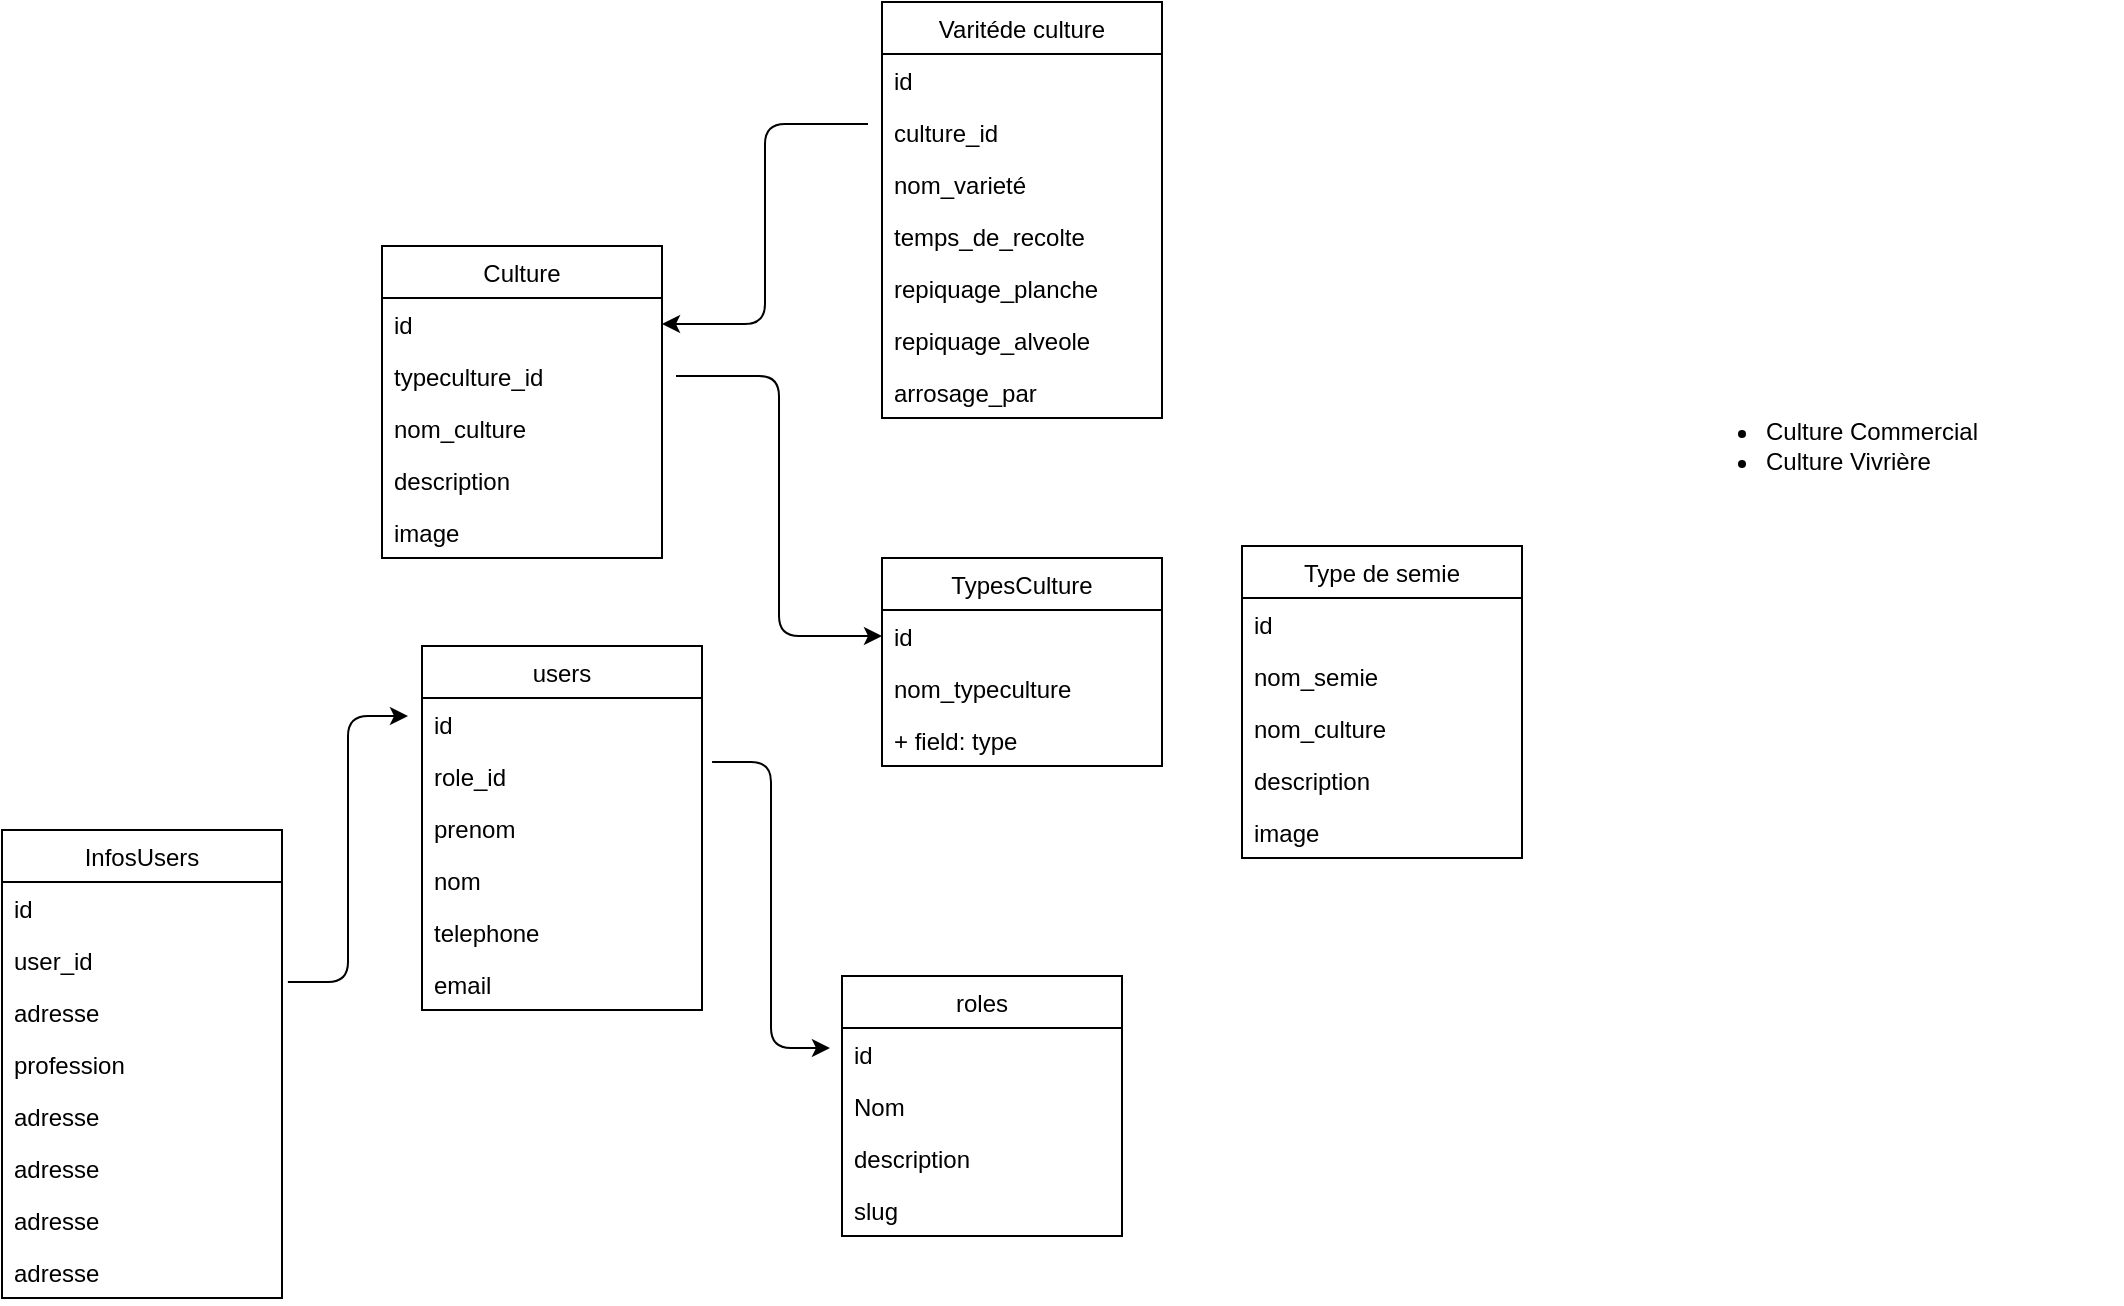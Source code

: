 <mxfile>
    <diagram id="w3iaOW1AlEfcIk43k_Ay" name="Main">
        <mxGraphModel dx="883" dy="1782" grid="1" gridSize="10" guides="1" tooltips="1" connect="1" arrows="1" fold="1" page="1" pageScale="1" pageWidth="827" pageHeight="1169" math="0" shadow="0">
            <root>
                <mxCell id="0"/>
                <mxCell id="1" parent="0"/>
                <mxCell id="Z-pCgz19GPi8UQK0mbj4-1" value="users" style="swimlane;fontStyle=0;childLayout=stackLayout;horizontal=1;startSize=26;fillColor=none;horizontalStack=0;resizeParent=1;resizeParentMax=0;resizeLast=0;collapsible=1;marginBottom=0;" parent="1" vertex="1">
                    <mxGeometry x="230" y="290" width="140" height="182" as="geometry"/>
                </mxCell>
                <mxCell id="Z-pCgz19GPi8UQK0mbj4-2" value="id" style="text;strokeColor=none;fillColor=none;align=left;verticalAlign=top;spacingLeft=4;spacingRight=4;overflow=hidden;rotatable=0;points=[[0,0.5],[1,0.5]];portConstraint=eastwest;" parent="Z-pCgz19GPi8UQK0mbj4-1" vertex="1">
                    <mxGeometry y="26" width="140" height="26" as="geometry"/>
                </mxCell>
                <mxCell id="Z-pCgz19GPi8UQK0mbj4-17" value="role_id" style="text;strokeColor=none;fillColor=none;align=left;verticalAlign=top;spacingLeft=4;spacingRight=4;overflow=hidden;rotatable=0;points=[[0,0.5],[1,0.5]];portConstraint=eastwest;" parent="Z-pCgz19GPi8UQK0mbj4-1" vertex="1">
                    <mxGeometry y="52" width="140" height="26" as="geometry"/>
                </mxCell>
                <mxCell id="Z-pCgz19GPi8UQK0mbj4-3" value="prenom" style="text;strokeColor=none;fillColor=none;align=left;verticalAlign=top;spacingLeft=4;spacingRight=4;overflow=hidden;rotatable=0;points=[[0,0.5],[1,0.5]];portConstraint=eastwest;" parent="Z-pCgz19GPi8UQK0mbj4-1" vertex="1">
                    <mxGeometry y="78" width="140" height="26" as="geometry"/>
                </mxCell>
                <mxCell id="Z-pCgz19GPi8UQK0mbj4-4" value="nom" style="text;strokeColor=none;fillColor=none;align=left;verticalAlign=top;spacingLeft=4;spacingRight=4;overflow=hidden;rotatable=0;points=[[0,0.5],[1,0.5]];portConstraint=eastwest;" parent="Z-pCgz19GPi8UQK0mbj4-1" vertex="1">
                    <mxGeometry y="104" width="140" height="26" as="geometry"/>
                </mxCell>
                <mxCell id="Z-pCgz19GPi8UQK0mbj4-5" value="telephone" style="text;strokeColor=none;fillColor=none;align=left;verticalAlign=top;spacingLeft=4;spacingRight=4;overflow=hidden;rotatable=0;points=[[0,0.5],[1,0.5]];portConstraint=eastwest;" parent="Z-pCgz19GPi8UQK0mbj4-1" vertex="1">
                    <mxGeometry y="130" width="140" height="26" as="geometry"/>
                </mxCell>
                <mxCell id="Z-pCgz19GPi8UQK0mbj4-11" value="email" style="text;strokeColor=none;fillColor=none;align=left;verticalAlign=top;spacingLeft=4;spacingRight=4;overflow=hidden;rotatable=0;points=[[0,0.5],[1,0.5]];portConstraint=eastwest;" parent="Z-pCgz19GPi8UQK0mbj4-1" vertex="1">
                    <mxGeometry y="156" width="140" height="26" as="geometry"/>
                </mxCell>
                <mxCell id="Z-pCgz19GPi8UQK0mbj4-12" value="roles" style="swimlane;fontStyle=0;childLayout=stackLayout;horizontal=1;startSize=26;fillColor=none;horizontalStack=0;resizeParent=1;resizeParentMax=0;resizeLast=0;collapsible=1;marginBottom=0;" parent="1" vertex="1">
                    <mxGeometry x="440" y="455" width="140" height="130" as="geometry"/>
                </mxCell>
                <mxCell id="Z-pCgz19GPi8UQK0mbj4-13" value="id" style="text;strokeColor=none;fillColor=none;align=left;verticalAlign=top;spacingLeft=4;spacingRight=4;overflow=hidden;rotatable=0;points=[[0,0.5],[1,0.5]];portConstraint=eastwest;" parent="Z-pCgz19GPi8UQK0mbj4-12" vertex="1">
                    <mxGeometry y="26" width="140" height="26" as="geometry"/>
                </mxCell>
                <mxCell id="3" value="Nom" style="text;strokeColor=none;fillColor=none;align=left;verticalAlign=top;spacingLeft=4;spacingRight=4;overflow=hidden;rotatable=0;points=[[0,0.5],[1,0.5]];portConstraint=eastwest;" vertex="1" parent="Z-pCgz19GPi8UQK0mbj4-12">
                    <mxGeometry y="52" width="140" height="26" as="geometry"/>
                </mxCell>
                <mxCell id="Z-pCgz19GPi8UQK0mbj4-15" value="description" style="text;strokeColor=none;fillColor=none;align=left;verticalAlign=top;spacingLeft=4;spacingRight=4;overflow=hidden;rotatable=0;points=[[0,0.5],[1,0.5]];portConstraint=eastwest;" parent="Z-pCgz19GPi8UQK0mbj4-12" vertex="1">
                    <mxGeometry y="78" width="140" height="26" as="geometry"/>
                </mxCell>
                <mxCell id="Z-pCgz19GPi8UQK0mbj4-14" value="slug" style="text;strokeColor=none;fillColor=none;align=left;verticalAlign=top;spacingLeft=4;spacingRight=4;overflow=hidden;rotatable=0;points=[[0,0.5],[1,0.5]];portConstraint=eastwest;" parent="Z-pCgz19GPi8UQK0mbj4-12" vertex="1">
                    <mxGeometry y="104" width="140" height="26" as="geometry"/>
                </mxCell>
                <mxCell id="Z-pCgz19GPi8UQK0mbj4-18" value="InfosUsers" style="swimlane;fontStyle=0;childLayout=stackLayout;horizontal=1;startSize=26;fillColor=none;horizontalStack=0;resizeParent=1;resizeParentMax=0;resizeLast=0;collapsible=1;marginBottom=0;" parent="1" vertex="1">
                    <mxGeometry x="20" y="382" width="140" height="234" as="geometry"/>
                </mxCell>
                <mxCell id="Z-pCgz19GPi8UQK0mbj4-19" value="id" style="text;strokeColor=none;fillColor=none;align=left;verticalAlign=top;spacingLeft=4;spacingRight=4;overflow=hidden;rotatable=0;points=[[0,0.5],[1,0.5]];portConstraint=eastwest;" parent="Z-pCgz19GPi8UQK0mbj4-18" vertex="1">
                    <mxGeometry y="26" width="140" height="26" as="geometry"/>
                </mxCell>
                <mxCell id="Z-pCgz19GPi8UQK0mbj4-20" value="user_id" style="text;strokeColor=none;fillColor=none;align=left;verticalAlign=top;spacingLeft=4;spacingRight=4;overflow=hidden;rotatable=0;points=[[0,0.5],[1,0.5]];portConstraint=eastwest;" parent="Z-pCgz19GPi8UQK0mbj4-18" vertex="1">
                    <mxGeometry y="52" width="140" height="26" as="geometry"/>
                </mxCell>
                <mxCell id="Z-pCgz19GPi8UQK0mbj4-21" value="adresse" style="text;strokeColor=none;fillColor=none;align=left;verticalAlign=top;spacingLeft=4;spacingRight=4;overflow=hidden;rotatable=0;points=[[0,0.5],[1,0.5]];portConstraint=eastwest;" parent="Z-pCgz19GPi8UQK0mbj4-18" vertex="1">
                    <mxGeometry y="78" width="140" height="26" as="geometry"/>
                </mxCell>
                <mxCell id="Z-pCgz19GPi8UQK0mbj4-34" value="profession" style="text;strokeColor=none;fillColor=none;align=left;verticalAlign=top;spacingLeft=4;spacingRight=4;overflow=hidden;rotatable=0;points=[[0,0.5],[1,0.5]];portConstraint=eastwest;" parent="Z-pCgz19GPi8UQK0mbj4-18" vertex="1">
                    <mxGeometry y="104" width="140" height="26" as="geometry"/>
                </mxCell>
                <mxCell id="Z-pCgz19GPi8UQK0mbj4-35" value="adresse" style="text;strokeColor=none;fillColor=none;align=left;verticalAlign=top;spacingLeft=4;spacingRight=4;overflow=hidden;rotatable=0;points=[[0,0.5],[1,0.5]];portConstraint=eastwest;" parent="Z-pCgz19GPi8UQK0mbj4-18" vertex="1">
                    <mxGeometry y="130" width="140" height="26" as="geometry"/>
                </mxCell>
                <mxCell id="Z-pCgz19GPi8UQK0mbj4-36" value="adresse" style="text;strokeColor=none;fillColor=none;align=left;verticalAlign=top;spacingLeft=4;spacingRight=4;overflow=hidden;rotatable=0;points=[[0,0.5],[1,0.5]];portConstraint=eastwest;" parent="Z-pCgz19GPi8UQK0mbj4-18" vertex="1">
                    <mxGeometry y="156" width="140" height="26" as="geometry"/>
                </mxCell>
                <mxCell id="Z-pCgz19GPi8UQK0mbj4-37" value="adresse" style="text;strokeColor=none;fillColor=none;align=left;verticalAlign=top;spacingLeft=4;spacingRight=4;overflow=hidden;rotatable=0;points=[[0,0.5],[1,0.5]];portConstraint=eastwest;" parent="Z-pCgz19GPi8UQK0mbj4-18" vertex="1">
                    <mxGeometry y="182" width="140" height="26" as="geometry"/>
                </mxCell>
                <mxCell id="Z-pCgz19GPi8UQK0mbj4-38" value="adresse" style="text;strokeColor=none;fillColor=none;align=left;verticalAlign=top;spacingLeft=4;spacingRight=4;overflow=hidden;rotatable=0;points=[[0,0.5],[1,0.5]];portConstraint=eastwest;" parent="Z-pCgz19GPi8UQK0mbj4-18" vertex="1">
                    <mxGeometry y="208" width="140" height="26" as="geometry"/>
                </mxCell>
                <mxCell id="Z-pCgz19GPi8UQK0mbj4-41" value="Varitéde culture" style="swimlane;fontStyle=0;childLayout=stackLayout;horizontal=1;startSize=26;fillColor=none;horizontalStack=0;resizeParent=1;resizeParentMax=0;resizeLast=0;collapsible=1;marginBottom=0;" parent="1" vertex="1">
                    <mxGeometry x="460" y="-32" width="140" height="208" as="geometry"/>
                </mxCell>
                <mxCell id="Z-pCgz19GPi8UQK0mbj4-42" value="id" style="text;strokeColor=none;fillColor=none;align=left;verticalAlign=top;spacingLeft=4;spacingRight=4;overflow=hidden;rotatable=0;points=[[0,0.5],[1,0.5]];portConstraint=eastwest;" parent="Z-pCgz19GPi8UQK0mbj4-41" vertex="1">
                    <mxGeometry y="26" width="140" height="26" as="geometry"/>
                </mxCell>
                <mxCell id="Z-pCgz19GPi8UQK0mbj4-43" value="culture_id" style="text;strokeColor=none;fillColor=none;align=left;verticalAlign=top;spacingLeft=4;spacingRight=4;overflow=hidden;rotatable=0;points=[[0,0.5],[1,0.5]];portConstraint=eastwest;" parent="Z-pCgz19GPi8UQK0mbj4-41" vertex="1">
                    <mxGeometry y="52" width="140" height="26" as="geometry"/>
                </mxCell>
                <mxCell id="Z-pCgz19GPi8UQK0mbj4-44" value="nom_varieté" style="text;strokeColor=none;fillColor=none;align=left;verticalAlign=top;spacingLeft=4;spacingRight=4;overflow=hidden;rotatable=0;points=[[0,0.5],[1,0.5]];portConstraint=eastwest;" parent="Z-pCgz19GPi8UQK0mbj4-41" vertex="1">
                    <mxGeometry y="78" width="140" height="26" as="geometry"/>
                </mxCell>
                <mxCell id="13" value="temps_de_recolte" style="text;strokeColor=none;fillColor=none;align=left;verticalAlign=top;spacingLeft=4;spacingRight=4;overflow=hidden;rotatable=0;points=[[0,0.5],[1,0.5]];portConstraint=eastwest;" vertex="1" parent="Z-pCgz19GPi8UQK0mbj4-41">
                    <mxGeometry y="104" width="140" height="26" as="geometry"/>
                </mxCell>
                <mxCell id="14" value="repiquage_planche" style="text;strokeColor=none;fillColor=none;align=left;verticalAlign=top;spacingLeft=4;spacingRight=4;overflow=hidden;rotatable=0;points=[[0,0.5],[1,0.5]];portConstraint=eastwest;" vertex="1" parent="Z-pCgz19GPi8UQK0mbj4-41">
                    <mxGeometry y="130" width="140" height="26" as="geometry"/>
                </mxCell>
                <mxCell id="15" value="repiquage_alveole" style="text;strokeColor=none;fillColor=none;align=left;verticalAlign=top;spacingLeft=4;spacingRight=4;overflow=hidden;rotatable=0;points=[[0,0.5],[1,0.5]];portConstraint=eastwest;" vertex="1" parent="Z-pCgz19GPi8UQK0mbj4-41">
                    <mxGeometry y="156" width="140" height="26" as="geometry"/>
                </mxCell>
                <mxCell id="16" value="arrosage_par" style="text;strokeColor=none;fillColor=none;align=left;verticalAlign=top;spacingLeft=4;spacingRight=4;overflow=hidden;rotatable=0;points=[[0,0.5],[1,0.5]];portConstraint=eastwest;" vertex="1" parent="Z-pCgz19GPi8UQK0mbj4-41">
                    <mxGeometry y="182" width="140" height="26" as="geometry"/>
                </mxCell>
                <mxCell id="Z-pCgz19GPi8UQK0mbj4-45" value="TypesCulture" style="swimlane;fontStyle=0;childLayout=stackLayout;horizontal=1;startSize=26;fillColor=none;horizontalStack=0;resizeParent=1;resizeParentMax=0;resizeLast=0;collapsible=1;marginBottom=0;" parent="1" vertex="1">
                    <mxGeometry x="460" y="246" width="140" height="104" as="geometry"/>
                </mxCell>
                <mxCell id="Z-pCgz19GPi8UQK0mbj4-46" value="id" style="text;strokeColor=none;fillColor=none;align=left;verticalAlign=top;spacingLeft=4;spacingRight=4;overflow=hidden;rotatable=0;points=[[0,0.5],[1,0.5]];portConstraint=eastwest;" parent="Z-pCgz19GPi8UQK0mbj4-45" vertex="1">
                    <mxGeometry y="26" width="140" height="26" as="geometry"/>
                </mxCell>
                <mxCell id="Z-pCgz19GPi8UQK0mbj4-47" value="nom_typeculture" style="text;strokeColor=none;fillColor=none;align=left;verticalAlign=top;spacingLeft=4;spacingRight=4;overflow=hidden;rotatable=0;points=[[0,0.5],[1,0.5]];portConstraint=eastwest;" parent="Z-pCgz19GPi8UQK0mbj4-45" vertex="1">
                    <mxGeometry y="52" width="140" height="26" as="geometry"/>
                </mxCell>
                <mxCell id="Z-pCgz19GPi8UQK0mbj4-48" value="+ field: type" style="text;strokeColor=none;fillColor=none;align=left;verticalAlign=top;spacingLeft=4;spacingRight=4;overflow=hidden;rotatable=0;points=[[0,0.5],[1,0.5]];portConstraint=eastwest;" parent="Z-pCgz19GPi8UQK0mbj4-45" vertex="1">
                    <mxGeometry y="78" width="140" height="26" as="geometry"/>
                </mxCell>
                <mxCell id="Z-pCgz19GPi8UQK0mbj4-49" value="" style="edgeStyle=elbowEdgeStyle;elbow=horizontal;endArrow=classic;html=1;entryX=0;entryY=0.5;entryDx=0;entryDy=0;exitX=1.05;exitY=0.5;exitDx=0;exitDy=0;exitPerimeter=0;" parent="1" target="Z-pCgz19GPi8UQK0mbj4-46" edge="1" source="Z-pCgz19GPi8UQK0mbj4-54">
                    <mxGeometry width="50" height="50" relative="1" as="geometry">
                        <mxPoint x="530" y="200" as="sourcePoint"/>
                        <mxPoint x="520" y="150" as="targetPoint"/>
                    </mxGeometry>
                </mxCell>
                <mxCell id="Z-pCgz19GPi8UQK0mbj4-50" value="&lt;ul&gt;&lt;li&gt;&lt;span&gt;Culture Commercial&amp;nbsp;&lt;/span&gt;&lt;br&gt;&lt;/li&gt;&lt;li&gt;Culture Vivrière&lt;/li&gt;&lt;/ul&gt;" style="text;strokeColor=none;fillColor=none;html=1;whiteSpace=wrap;verticalAlign=middle;overflow=hidden;" parent="1" vertex="1">
                    <mxGeometry x="860" y="150" width="220" height="80" as="geometry"/>
                </mxCell>
                <mxCell id="Z-pCgz19GPi8UQK0mbj4-51" value="Culture" style="swimlane;fontStyle=0;childLayout=stackLayout;horizontal=1;startSize=26;fillColor=none;horizontalStack=0;resizeParent=1;resizeParentMax=0;resizeLast=0;collapsible=1;marginBottom=0;" parent="1" vertex="1">
                    <mxGeometry x="210" y="90" width="140" height="156" as="geometry"/>
                </mxCell>
                <mxCell id="Z-pCgz19GPi8UQK0mbj4-52" value="id" style="text;strokeColor=none;fillColor=none;align=left;verticalAlign=top;spacingLeft=4;spacingRight=4;overflow=hidden;rotatable=0;points=[[0,0.5],[1,0.5]];portConstraint=eastwest;" parent="Z-pCgz19GPi8UQK0mbj4-51" vertex="1">
                    <mxGeometry y="26" width="140" height="26" as="geometry"/>
                </mxCell>
                <mxCell id="Z-pCgz19GPi8UQK0mbj4-54" value="typeculture_id" style="text;strokeColor=none;fillColor=none;align=left;verticalAlign=top;spacingLeft=4;spacingRight=4;overflow=hidden;rotatable=0;points=[[0,0.5],[1,0.5]];portConstraint=eastwest;" parent="Z-pCgz19GPi8UQK0mbj4-51" vertex="1">
                    <mxGeometry y="52" width="140" height="26" as="geometry"/>
                </mxCell>
                <mxCell id="Z-pCgz19GPi8UQK0mbj4-53" value="nom_culture" style="text;strokeColor=none;fillColor=none;align=left;verticalAlign=top;spacingLeft=4;spacingRight=4;overflow=hidden;rotatable=0;points=[[0,0.5],[1,0.5]];portConstraint=eastwest;" parent="Z-pCgz19GPi8UQK0mbj4-51" vertex="1">
                    <mxGeometry y="78" width="140" height="26" as="geometry"/>
                </mxCell>
                <mxCell id="5" value="description" style="text;strokeColor=none;fillColor=none;align=left;verticalAlign=top;spacingLeft=4;spacingRight=4;overflow=hidden;rotatable=0;points=[[0,0.5],[1,0.5]];portConstraint=eastwest;" vertex="1" parent="Z-pCgz19GPi8UQK0mbj4-51">
                    <mxGeometry y="104" width="140" height="26" as="geometry"/>
                </mxCell>
                <mxCell id="6" value="image" style="text;strokeColor=none;fillColor=none;align=left;verticalAlign=top;spacingLeft=4;spacingRight=4;overflow=hidden;rotatable=0;points=[[0,0.5],[1,0.5]];portConstraint=eastwest;" vertex="1" parent="Z-pCgz19GPi8UQK0mbj4-51">
                    <mxGeometry y="130" width="140" height="26" as="geometry"/>
                </mxCell>
                <mxCell id="Z-pCgz19GPi8UQK0mbj4-55" value="" style="edgeStyle=elbowEdgeStyle;elbow=horizontal;endArrow=classic;html=1;exitX=-0.05;exitY=0.346;exitDx=0;exitDy=0;exitPerimeter=0;entryX=1;entryY=0.5;entryDx=0;entryDy=0;" parent="1" source="Z-pCgz19GPi8UQK0mbj4-43" target="Z-pCgz19GPi8UQK0mbj4-52" edge="1">
                    <mxGeometry width="50" height="50" relative="1" as="geometry">
                        <mxPoint x="580" y="160" as="sourcePoint"/>
                        <mxPoint x="600" y="220" as="targetPoint"/>
                    </mxGeometry>
                </mxCell>
                <mxCell id="2" value="" style="edgeStyle=elbowEdgeStyle;elbow=horizontal;endArrow=classic;html=1;entryX=-0.05;entryY=0.346;entryDx=0;entryDy=0;entryPerimeter=0;exitX=1.021;exitY=0.923;exitDx=0;exitDy=0;exitPerimeter=0;" edge="1" parent="1" source="Z-pCgz19GPi8UQK0mbj4-20" target="Z-pCgz19GPi8UQK0mbj4-2">
                    <mxGeometry width="50" height="50" relative="1" as="geometry">
                        <mxPoint x="80" y="397" as="sourcePoint"/>
                        <mxPoint x="270" y="307" as="targetPoint"/>
                    </mxGeometry>
                </mxCell>
                <mxCell id="4" value="" style="edgeStyle=elbowEdgeStyle;elbow=horizontal;endArrow=classic;html=1;exitX=1.036;exitY=0.231;exitDx=0;exitDy=0;exitPerimeter=0;entryX=-0.043;entryY=0.385;entryDx=0;entryDy=0;entryPerimeter=0;" edge="1" parent="1" source="Z-pCgz19GPi8UQK0mbj4-17" target="Z-pCgz19GPi8UQK0mbj4-13">
                    <mxGeometry width="50" height="50" relative="1" as="geometry">
                        <mxPoint x="370" y="340" as="sourcePoint"/>
                        <mxPoint x="420" y="290" as="targetPoint"/>
                    </mxGeometry>
                </mxCell>
                <mxCell id="7" value="Type de semie" style="swimlane;fontStyle=0;childLayout=stackLayout;horizontal=1;startSize=26;fillColor=none;horizontalStack=0;resizeParent=1;resizeParentMax=0;resizeLast=0;collapsible=1;marginBottom=0;" vertex="1" parent="1">
                    <mxGeometry x="640" y="240" width="140" height="156" as="geometry"/>
                </mxCell>
                <mxCell id="8" value="id" style="text;strokeColor=none;fillColor=none;align=left;verticalAlign=top;spacingLeft=4;spacingRight=4;overflow=hidden;rotatable=0;points=[[0,0.5],[1,0.5]];portConstraint=eastwest;" vertex="1" parent="7">
                    <mxGeometry y="26" width="140" height="26" as="geometry"/>
                </mxCell>
                <mxCell id="9" value="nom_semie" style="text;strokeColor=none;fillColor=none;align=left;verticalAlign=top;spacingLeft=4;spacingRight=4;overflow=hidden;rotatable=0;points=[[0,0.5],[1,0.5]];portConstraint=eastwest;" vertex="1" parent="7">
                    <mxGeometry y="52" width="140" height="26" as="geometry"/>
                </mxCell>
                <mxCell id="10" value="nom_culture" style="text;strokeColor=none;fillColor=none;align=left;verticalAlign=top;spacingLeft=4;spacingRight=4;overflow=hidden;rotatable=0;points=[[0,0.5],[1,0.5]];portConstraint=eastwest;" vertex="1" parent="7">
                    <mxGeometry y="78" width="140" height="26" as="geometry"/>
                </mxCell>
                <mxCell id="11" value="description" style="text;strokeColor=none;fillColor=none;align=left;verticalAlign=top;spacingLeft=4;spacingRight=4;overflow=hidden;rotatable=0;points=[[0,0.5],[1,0.5]];portConstraint=eastwest;" vertex="1" parent="7">
                    <mxGeometry y="104" width="140" height="26" as="geometry"/>
                </mxCell>
                <mxCell id="12" value="image" style="text;strokeColor=none;fillColor=none;align=left;verticalAlign=top;spacingLeft=4;spacingRight=4;overflow=hidden;rotatable=0;points=[[0,0.5],[1,0.5]];portConstraint=eastwest;" vertex="1" parent="7">
                    <mxGeometry y="130" width="140" height="26" as="geometry"/>
                </mxCell>
            </root>
        </mxGraphModel>
    </diagram>
    <diagram id="fHWMPlF_dSbMtq6o6HqS" name="Ollaidpn">
        &#xa;
        <mxGraphModel dx="636" dy="736" grid="1" gridSize="10" guides="1" tooltips="1" connect="1" arrows="1" fold="1" page="1" pageScale="1" pageWidth="827" pageHeight="1169" math="0" shadow="0">
            &#xa;
            <root>
                &#xa;
                <mxCell id="AGvKlbElA438A1tZe-EC-0"/>
                &#xa;
                <mxCell id="AGvKlbElA438A1tZe-EC-1" parent="AGvKlbElA438A1tZe-EC-0"/>
                &#xa;
                <mxCell id="u3ANvuAa2ar8u24qKmmE-0" value="InfosUsers" style="swimlane;fontStyle=0;childLayout=stackLayout;horizontal=1;startSize=26;fillColor=none;horizontalStack=0;resizeParent=1;resizeParentMax=0;resizeLast=0;collapsible=1;marginBottom=0;" vertex="1" parent="AGvKlbElA438A1tZe-EC-1">
                    &#xa;
                    <mxGeometry x="380" y="230" width="140" height="234" as="geometry"/>
                    &#xa;
                </mxCell>
                &#xa;
                <mxCell id="u3ANvuAa2ar8u24qKmmE-1" value="id" style="text;strokeColor=none;fillColor=none;align=left;verticalAlign=top;spacingLeft=4;spacingRight=4;overflow=hidden;rotatable=0;points=[[0,0.5],[1,0.5]];portConstraint=eastwest;" vertex="1" parent="u3ANvuAa2ar8u24qKmmE-0">
                    &#xa;
                    <mxGeometry y="26" width="140" height="26" as="geometry"/>
                    &#xa;
                </mxCell>
                &#xa;
                <mxCell id="u3ANvuAa2ar8u24qKmmE-2" value="user_id" style="text;strokeColor=none;fillColor=none;align=left;verticalAlign=top;spacingLeft=4;spacingRight=4;overflow=hidden;rotatable=0;points=[[0,0.5],[1,0.5]];portConstraint=eastwest;" vertex="1" parent="u3ANvuAa2ar8u24qKmmE-0">
                    &#xa;
                    <mxGeometry y="52" width="140" height="26" as="geometry"/>
                    &#xa;
                </mxCell>
                &#xa;
                <mxCell id="u3ANvuAa2ar8u24qKmmE-3" value="adresse" style="text;strokeColor=none;fillColor=none;align=left;verticalAlign=top;spacingLeft=4;spacingRight=4;overflow=hidden;rotatable=0;points=[[0,0.5],[1,0.5]];portConstraint=eastwest;" vertex="1" parent="u3ANvuAa2ar8u24qKmmE-0">
                    &#xa;
                    <mxGeometry y="78" width="140" height="26" as="geometry"/>
                    &#xa;
                </mxCell>
                &#xa;
                <mxCell id="u3ANvuAa2ar8u24qKmmE-4" value="profession" style="text;strokeColor=none;fillColor=none;align=left;verticalAlign=top;spacingLeft=4;spacingRight=4;overflow=hidden;rotatable=0;points=[[0,0.5],[1,0.5]];portConstraint=eastwest;" vertex="1" parent="u3ANvuAa2ar8u24qKmmE-0">
                    &#xa;
                    <mxGeometry y="104" width="140" height="26" as="geometry"/>
                    &#xa;
                </mxCell>
                &#xa;
                <mxCell id="u3ANvuAa2ar8u24qKmmE-5" value="adresse" style="text;strokeColor=none;fillColor=none;align=left;verticalAlign=top;spacingLeft=4;spacingRight=4;overflow=hidden;rotatable=0;points=[[0,0.5],[1,0.5]];portConstraint=eastwest;" vertex="1" parent="u3ANvuAa2ar8u24qKmmE-0">
                    &#xa;
                    <mxGeometry y="130" width="140" height="26" as="geometry"/>
                    &#xa;
                </mxCell>
                &#xa;
                <mxCell id="u3ANvuAa2ar8u24qKmmE-6" value="adresse" style="text;strokeColor=none;fillColor=none;align=left;verticalAlign=top;spacingLeft=4;spacingRight=4;overflow=hidden;rotatable=0;points=[[0,0.5],[1,0.5]];portConstraint=eastwest;" vertex="1" parent="u3ANvuAa2ar8u24qKmmE-0">
                    &#xa;
                    <mxGeometry y="156" width="140" height="26" as="geometry"/>
                    &#xa;
                </mxCell>
                &#xa;
                <mxCell id="u3ANvuAa2ar8u24qKmmE-7" value="adresse" style="text;strokeColor=none;fillColor=none;align=left;verticalAlign=top;spacingLeft=4;spacingRight=4;overflow=hidden;rotatable=0;points=[[0,0.5],[1,0.5]];portConstraint=eastwest;" vertex="1" parent="u3ANvuAa2ar8u24qKmmE-0">
                    &#xa;
                    <mxGeometry y="182" width="140" height="26" as="geometry"/>
                    &#xa;
                </mxCell>
                &#xa;
                <mxCell id="u3ANvuAa2ar8u24qKmmE-8" value="adresse" style="text;strokeColor=none;fillColor=none;align=left;verticalAlign=top;spacingLeft=4;spacingRight=4;overflow=hidden;rotatable=0;points=[[0,0.5],[1,0.5]];portConstraint=eastwest;" vertex="1" parent="u3ANvuAa2ar8u24qKmmE-0">
                    &#xa;
                    <mxGeometry y="208" width="140" height="26" as="geometry"/>
                    &#xa;
                </mxCell>
                &#xa;
            </root>
            &#xa;
        </mxGraphModel>
        &#xa;
    </diagram>
</mxfile>
